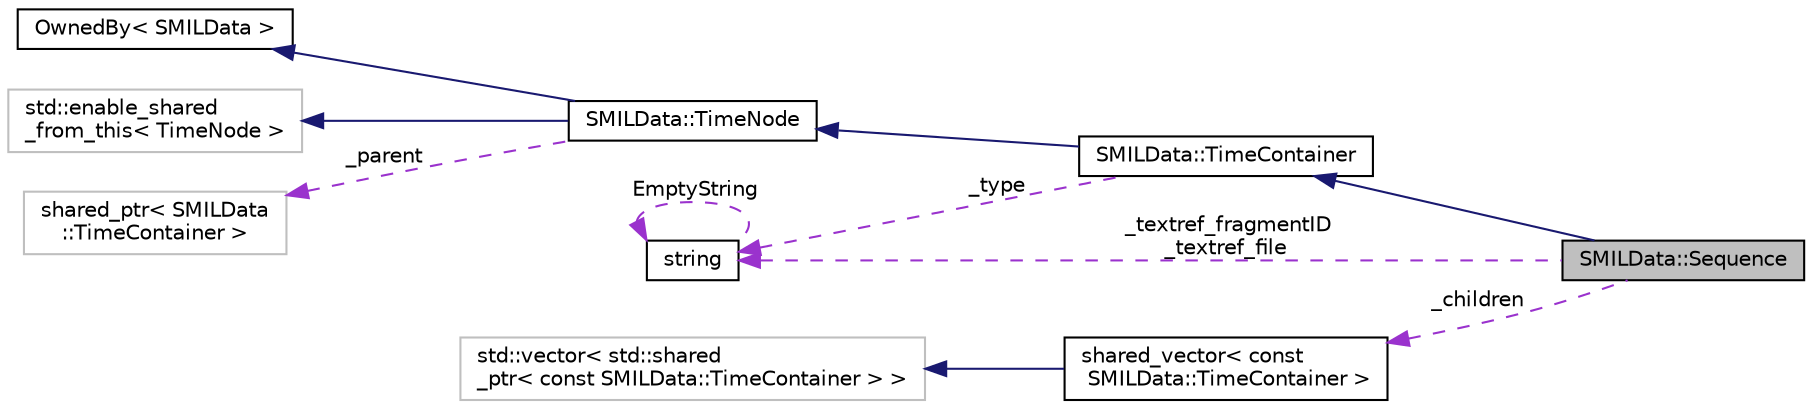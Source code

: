 digraph "SMILData::Sequence"
{
  edge [fontname="Helvetica",fontsize="10",labelfontname="Helvetica",labelfontsize="10"];
  node [fontname="Helvetica",fontsize="10",shape=record];
  rankdir="LR";
  Node1 [label="SMILData::Sequence",height=0.2,width=0.4,color="black", fillcolor="grey75", style="filled" fontcolor="black"];
  Node2 -> Node1 [dir="back",color="midnightblue",fontsize="10",style="solid",fontname="Helvetica"];
  Node2 [label="SMILData::TimeContainer",height=0.2,width=0.4,color="black", fillcolor="white", style="filled",URL="$class_s_m_i_l_data_1_1_time_container.xhtml"];
  Node3 -> Node2 [dir="back",color="midnightblue",fontsize="10",style="solid",fontname="Helvetica"];
  Node3 [label="SMILData::TimeNode",height=0.2,width=0.4,color="black", fillcolor="white", style="filled",URL="$class_s_m_i_l_data_1_1_time_node.xhtml"];
  Node4 -> Node3 [dir="back",color="midnightblue",fontsize="10",style="solid",fontname="Helvetica"];
  Node4 [label="OwnedBy\< SMILData \>",height=0.2,width=0.4,color="black", fillcolor="white", style="filled",URL="$class_owned_by.xhtml"];
  Node5 -> Node3 [dir="back",color="midnightblue",fontsize="10",style="solid",fontname="Helvetica"];
  Node5 [label="std::enable_shared\l_from_this\< TimeNode \>",height=0.2,width=0.4,color="grey75", fillcolor="white", style="filled"];
  Node6 -> Node3 [dir="back",color="darkorchid3",fontsize="10",style="dashed",label=" _parent" ,fontname="Helvetica"];
  Node6 [label="shared_ptr\< SMILData\l::TimeContainer \>",height=0.2,width=0.4,color="grey75", fillcolor="white", style="filled"];
  Node7 -> Node2 [dir="back",color="darkorchid3",fontsize="10",style="dashed",label=" _type" ,fontname="Helvetica"];
  Node7 [label="string",height=0.2,width=0.4,color="black", fillcolor="white", style="filled",URL="$classstring.xhtml"];
  Node7 -> Node7 [dir="back",color="darkorchid3",fontsize="10",style="dashed",label=" EmptyString" ,fontname="Helvetica"];
  Node7 -> Node1 [dir="back",color="darkorchid3",fontsize="10",style="dashed",label=" _textref_fragmentID\n_textref_file" ,fontname="Helvetica"];
  Node8 -> Node1 [dir="back",color="darkorchid3",fontsize="10",style="dashed",label=" _children" ,fontname="Helvetica"];
  Node8 [label="shared_vector\< const\l SMILData::TimeContainer \>",height=0.2,width=0.4,color="black", fillcolor="white", style="filled",URL="$classshared__vector.xhtml"];
  Node9 -> Node8 [dir="back",color="midnightblue",fontsize="10",style="solid",fontname="Helvetica"];
  Node9 [label="std::vector\< std::shared\l_ptr\< const SMILData::TimeContainer \> \>",height=0.2,width=0.4,color="grey75", fillcolor="white", style="filled"];
}
